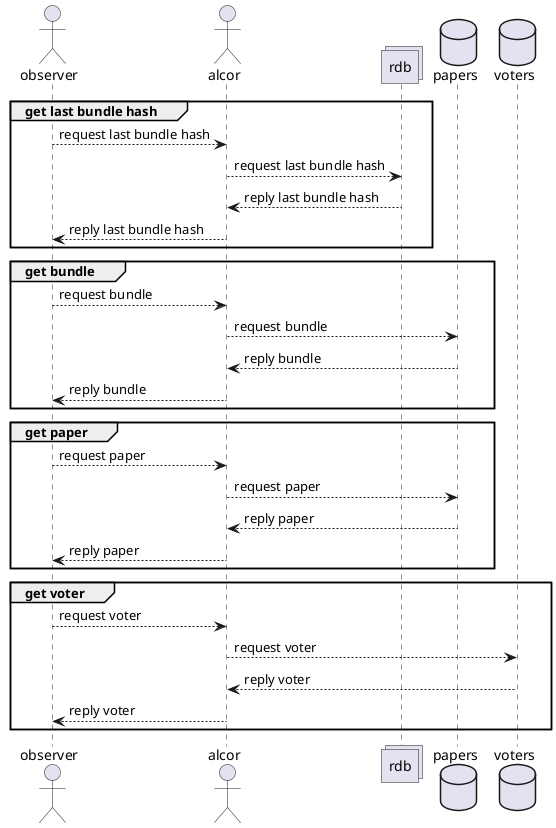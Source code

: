 @startuml observer-get

actor observer
actor alcor
collections rdb
database papers
database voters

group get last bundle hash
    observer --> alcor: request last bundle hash
    alcor --> rdb: request last bundle hash
    rdb --> alcor: reply last bundle hash
    alcor --> observer: reply last bundle hash
end

group get bundle
    observer --> alcor: request bundle
    alcor --> papers: request bundle
    papers --> alcor: reply bundle
    alcor --> observer: reply bundle
end

group get paper
    observer --> alcor: request paper
    alcor --> papers: request paper
    papers --> alcor: reply paper
    alcor --> observer: reply paper
end

group get voter
    observer --> alcor: request voter
    alcor --> voters: request voter
    voters --> alcor: reply voter
    alcor --> observer: reply voter
end

@enduml